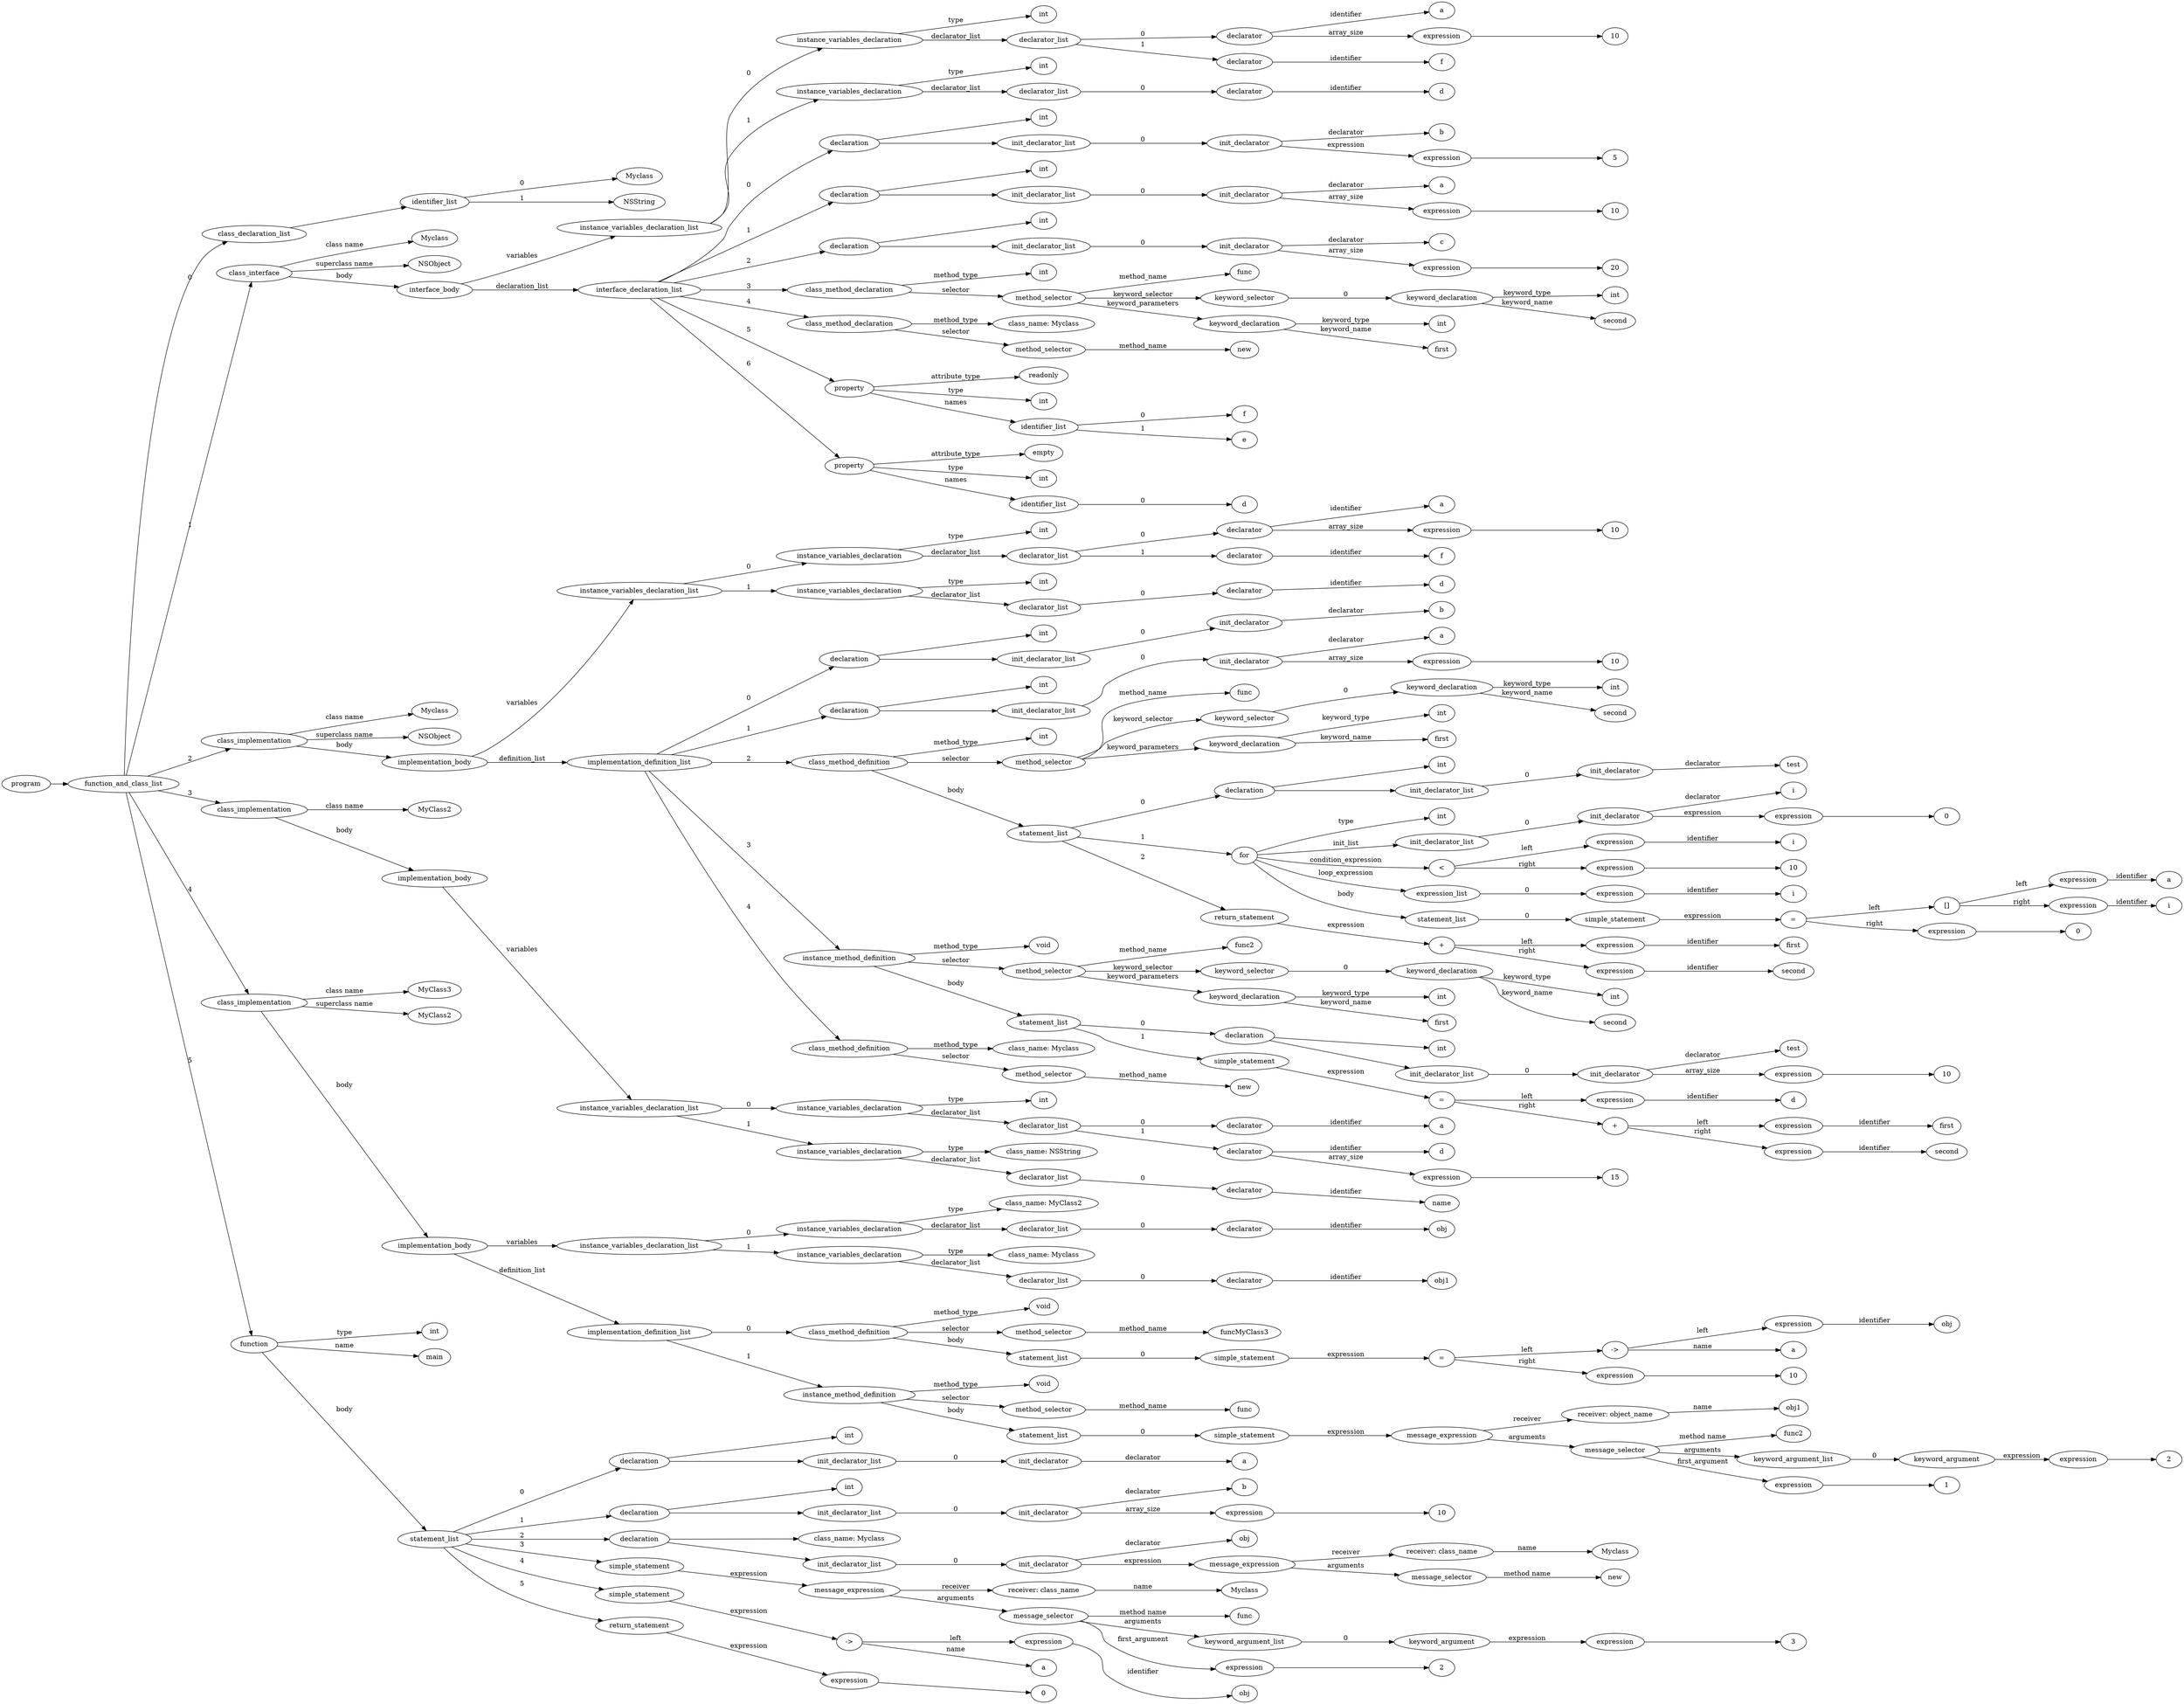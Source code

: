 digraph ObjectiveC { rankdir="LR";
227[label="program"];
227->2;
2[label="function_and_class_list"];
2->1[label="0"];
1[label="class_declaration_list"];
1->0;
0[label="identifier_list"];
0.0 [label="Myclass"];
0->0.0 [label="0"];
0.1 [label="NSString"];
0->0.1 [label="1"];
2->54[label="1"];
54[label="class_interface"];
54.1 [label="Myclass"];
54->54.1 [label="class name"];
54.2 [label="NSObject"];
54->54.2 [label="superclass name"];
54->53[label="body"];
53[label="interface_body"];
53->10[label="variables"];
10[label="instance_variables_declaration_list"];
10->9[label="0"];
9[label="instance_variables_declaration"];
9->3[label="type"];
3[label="int"];
9->7[label="declarator_list"];
7[label="declarator_list"];
7->6[label="0"];
6[label="declarator"];
6.1 [label="a"];
6->6.1[label="identifier"];
6->5[label="array_size"];
5[label="expression"];
5->4;
4[label="10"];
7->8[label="1"];
8[label="declarator"];
8.1 [label="f"];
8->8.1[label="identifier"];
10->14[label="1"];
14[label="instance_variables_declaration"];
14->11[label="type"];
11[label="int"];
14->13[label="declarator_list"];
13[label="declarator_list"];
13->12[label="0"];
12[label="declarator"];
12.1 [label="d"];
12->12.1[label="identifier"];
53->21[label="declaration_list"];
21[label="interface_declaration_list"];
21->20[label="0"];
20[label="declaration"];
20->15;
15[label="int"];
20->19;
19[label="init_declarator_list"];
19->18[label="0"];
18[label="init_declarator"];
18.1 [label="b"];
18->18.1[label="declarator"];
18->17[label="expression"];
17[label="expression"];
17->16;
16[label="5"];
21->27[label="1"];
27[label="declaration"];
27->22;
22[label="int"];
27->26;
26[label="init_declarator_list"];
26->25[label="0"];
25[label="init_declarator"];
25.1 [label="a"];
25->25.1[label="declarator"];
25->24[label="array_size"];
24[label="expression"];
24->23;
23[label="10"];
21->33[label="2"];
33[label="declaration"];
33->28;
28[label="int"];
33->32;
32[label="init_declarator_list"];
32->31[label="0"];
31[label="init_declarator"];
31.1 [label="c"];
31->31.1[label="declarator"];
31->30[label="array_size"];
30[label="expression"];
30->29;
29[label="20"];
21->41[label="3"];
41[label="class_method_declaration"];
41->34[label="method_type"];
34[label="int"];
41->40[label="selector"];
40[label="method_selector"];
40->40.1 [label="method_name"];
40.1 [label="func"];
40->39[label="keyword_selector"];
39[label="keyword_selector"];
39->38[label="0"];
38[label="keyword_declaration"];
38->37[label="keyword_type"];
37[label="int"];
38->38.2 [label="keyword_name"];
38.2 [label="second"];
40->36[label="keyword_parameters"];
36[label="keyword_declaration"];
36->35[label="keyword_type"];
35[label="int"];
36->36.2 [label="keyword_name"];
36.2 [label="first"];
21->44[label="4"];
44[label="class_method_declaration"];
44->42[label="method_type"];
42[label="class_name: Myclass"];
44->43[label="selector"];
43[label="method_selector"];
43->43.1 [label="method_name"];
43.1 [label="new"];
21->48[label="5"];
48[label="property"];
48->45[label="attribute_type"];
45[label="readonly"];
48->46[label="type"];
46[label="int"];
48->47[label="names"];
47[label="identifier_list"];
47.0 [label="f"];
47->47.0 [label="0"];
47.1 [label="e"];
47->47.1 [label="1"];
21->52[label="6"];
52[label="property"];
52->49[label="attribute_type"];
49[label="empty"];
52->50[label="type"];
50[label="int"];
52->51[label="names"];
51[label="identifier_list"];
51.0 [label="d"];
51->51.0 [label="0"];
2->140[label="2"];
140[label="class_implementation"];
140.1 [label="Myclass"];
140->140.1 [label="class name"];
140.2 [label="NSObject"];
140->140.2 [label="superclass name"];
140->139[label="body"];
139[label="implementation_body"];
139->62[label="variables"];
62[label="instance_variables_declaration_list"];
62->61[label="0"];
61[label="instance_variables_declaration"];
61->55[label="type"];
55[label="int"];
61->59[label="declarator_list"];
59[label="declarator_list"];
59->58[label="0"];
58[label="declarator"];
58.1 [label="a"];
58->58.1[label="identifier"];
58->57[label="array_size"];
57[label="expression"];
57->56;
56[label="10"];
59->60[label="1"];
60[label="declarator"];
60.1 [label="f"];
60->60.1[label="identifier"];
62->66[label="1"];
66[label="instance_variables_declaration"];
66->63[label="type"];
63[label="int"];
66->65[label="declarator_list"];
65[label="declarator_list"];
65->64[label="0"];
64[label="declarator"];
64.1 [label="d"];
64->64.1[label="identifier"];
139->71[label="definition_list"];
71[label="implementation_definition_list"];
71->70[label="0"];
70[label="declaration"];
70->67;
67[label="int"];
70->69;
69[label="init_declarator_list"];
69->68[label="0"];
68[label="init_declarator"];
68.1 [label="b"];
68->68.1[label="declarator"];
71->77[label="1"];
77[label="declaration"];
77->72;
72[label="int"];
77->76;
76[label="init_declarator_list"];
76->75[label="0"];
75[label="init_declarator"];
75.1 [label="a"];
75->75.1[label="declarator"];
75->74[label="array_size"];
74[label="expression"];
74->73;
73[label="10"];
71->114[label="2"];
114[label="class_method_definition"];
114->78[label="method_type"];
78[label="int"];
114->84[label="selector"];
84[label="method_selector"];
84->84.1 [label="method_name"];
84.1 [label="func"];
84->83[label="keyword_selector"];
83[label="keyword_selector"];
83->82[label="0"];
82[label="keyword_declaration"];
82->81[label="keyword_type"];
81[label="int"];
82->82.2 [label="keyword_name"];
82.2 [label="second"];
84->80[label="keyword_parameters"];
80[label="keyword_declaration"];
80->79[label="keyword_type"];
79[label="int"];
80->80.2 [label="keyword_name"];
80.2 [label="first"];
114->89[label="body"];
89[label="statement_list"];
89->88[label="0"];
88[label="declaration"];
88->85;
85[label="int"];
88->87;
87[label="init_declarator_list"];
87->86[label="0"];
86[label="init_declarator"];
86.1 [label="test"];
86->86.1[label="declarator"];
89->109[label="1"];
109[label="for"];
109->90[label="type"];
90[label="int"];
109->94[label="init_list"];
94[label="init_declarator_list"];
94->93[label="0"];
93[label="init_declarator"];
93.1 [label="i"];
93->93.1[label="declarator"];
93->92[label="expression"];
92[label="expression"];
92->91;
91[label="0"];
109->98[label="condition_expression"];
98[label="expression"];
98[label="<"];
98->95[label="left"];
95[label="expression"];
95->95.1 [label="identifier"];95.1[label="i"];
98->97[label="right"];
97[label="expression"];
97->96;
96[label="10"];
109->100[label="loop_expression"];
100[label="expression_list"];
100->99[label="0"];
99[label="expression"];
99->99.1 [label="identifier"];99.1[label="i"];
109->108[label="body"];
108[label="statement_list"];
108->107[label="0"];
107[label="simple_statement"];
107->106[label="expression"];
106[label="expression"];
106[label="="];
106->103[label="left"];
103[label="expression"];
103[label="[]"];
103->101[label="left"];
101[label="expression"];
101->101.1 [label="identifier"];101.1[label="a"];
103->102[label="right"];
102[label="expression"];
102->102.1 [label="identifier"];102.1[label="i"];
106->105[label="right"];
105[label="expression"];
105->104;
104[label="0"];
89->113[label="2"];
113[label="return_statement"];
113->112[label="expression"];
112[label="expression"];
112[label="+"];
112->110[label="left"];
110[label="expression"];
110->110.1 [label="identifier"];110.1[label="first"];
112->111[label="right"];
111[label="expression"];
111->111.1 [label="identifier"];111.1[label="second"];
71->135[label="3"];
135[label="instance_method_definition"];
135->134[label="method_type"];
134[label="void"];
135->120[label="selector"];
120[label="method_selector"];
120->120.1 [label="method_name"];
120.1 [label="func2"];
120->119[label="keyword_selector"];
119[label="keyword_selector"];
119->118[label="0"];
118[label="keyword_declaration"];
118->117[label="keyword_type"];
117[label="int"];
118->118.2 [label="keyword_name"];
118.2 [label="second"];
120->116[label="keyword_parameters"];
116[label="keyword_declaration"];
116->115[label="keyword_type"];
115[label="int"];
116->116.2 [label="keyword_name"];
116.2 [label="first"];
135->127[label="body"];
127[label="statement_list"];
127->126[label="0"];
126[label="declaration"];
126->121;
121[label="int"];
126->125;
125[label="init_declarator_list"];
125->124[label="0"];
124[label="init_declarator"];
124.1 [label="test"];
124->124.1[label="declarator"];
124->123[label="array_size"];
123[label="expression"];
123->122;
122[label="10"];
127->133[label="1"];
133[label="simple_statement"];
133->132[label="expression"];
132[label="expression"];
132[label="="];
132->128[label="left"];
128[label="expression"];
128->128.1 [label="identifier"];128.1[label="d"];
132->131[label="right"];
131[label="expression"];
131[label="+"];
131->129[label="left"];
129[label="expression"];
129->129.1 [label="identifier"];129.1[label="first"];
131->130[label="right"];
130[label="expression"];
130->130.1 [label="identifier"];130.1[label="second"];
71->138[label="4"];
138[label="class_method_definition"];
138->136[label="method_type"];
136[label="class_name: Myclass"];
138->137[label="selector"];
137[label="method_selector"];
137->137.1 [label="method_name"];
137.1 [label="new"];
2->154[label="3"];
154[label="class_implementation"];
154.1 [label="MyClass2"];
154->154.1 [label="class name"];
154->153[label="body"];
153[label="implementation_body"];
153->148[label="variables"];
148[label="instance_variables_declaration_list"];
148->147[label="0"];
147[label="instance_variables_declaration"];
147->141[label="type"];
141[label="int"];
147->143[label="declarator_list"];
143[label="declarator_list"];
143->142[label="0"];
142[label="declarator"];
142.1 [label="a"];
142->142.1[label="identifier"];
143->146[label="1"];
146[label="declarator"];
146.1 [label="d"];
146->146.1[label="identifier"];
146->145[label="array_size"];
145[label="expression"];
145->144;
144[label="15"];
148->152[label="1"];
152[label="instance_variables_declaration"];
152->151[label="type"];
151[label="class_name: NSString"];
152->150[label="declarator_list"];
150[label="declarator_list"];
150->149[label="0"];
149[label="declarator"];
149.1 [label="name"];
149->149.1[label="identifier"];
2->190[label="4"];
190[label="class_implementation"];
190.1 [label="MyClass3"];
190->190.1 [label="class name"];
190.2 [label="MyClass2"];
190->190.2 [label="superclass name"];
190->189[label="body"];
189[label="implementation_body"];
189->159[label="variables"];
159[label="instance_variables_declaration_list"];
159->158[label="0"];
158[label="instance_variables_declaration"];
158->157[label="type"];
157[label="class_name: MyClass2"];
158->156[label="declarator_list"];
156[label="declarator_list"];
156->155[label="0"];
155[label="declarator"];
155.1 [label="obj"];
155->155.1[label="identifier"];
159->163[label="1"];
163[label="instance_variables_declaration"];
163->162[label="type"];
162[label="class_name: Myclass"];
163->161[label="declarator_list"];
161[label="declarator_list"];
161->160[label="0"];
160[label="declarator"];
160.1 [label="obj1"];
160->160.1[label="identifier"];
189->174[label="definition_list"];
174[label="implementation_definition_list"];
174->173[label="0"];
173[label="class_method_definition"];
173->172[label="method_type"];
172[label="void"];
173->164[label="selector"];
164[label="method_selector"];
164->164.1 [label="method_name"];
164.1 [label="funcMyClass3"];
173->171[label="body"];
171[label="statement_list"];
171->170[label="0"];
170[label="simple_statement"];
170->169[label="expression"];
169[label="expression"];
169[label="="];
169->166[label="left"];
166[label="expression"];
166[label="->"];
166->165[label="left"];
165[label="expression"];
165->165.1 [label="identifier"];165.1[label="obj"];
166.1 [label="a"];
166->166.1 [label="name"];
169->168[label="right"];
168[label="expression"];
168->167;
167[label="10"];
174->188[label="1"];
188[label="instance_method_definition"];
188->187[label="method_type"];
187[label="void"];
188->175[label="selector"];
175[label="method_selector"];
175->175.1 [label="method_name"];
175.1 [label="func"];
188->186[label="body"];
186[label="statement_list"];
186->185[label="0"];
185[label="simple_statement"];
185->184[label="expression"];
184[label="expression"];
184[label="message_expression"];
184->176[label="receiver"];
176[label="receiver: object_name"];
176.1 [label="obj1"];
176->176.1 [label="name"];
184->183[label="arguments"];
183[label="message_selector"];
183.1 [label="func2"];
183->183.1 [label="method name"]; 
183->182[label="arguments"];
182[label="keyword_argument_list"];
182->181[label="0"];
181[label="keyword_argument"];
181->180[label="expression"];
180[label="expression"];
180->179;
179[label="2"];
183->178[label="first_argument"];
178[label="expression"];
178->177;
177[label="1"];
2->226[label="5"];
226[label="function"];
226->191[label="type"];
191[label="int"];
226->226.1 [label="name"];
226.1 [label="main"];
226->196[label="body"];
196[label="statement_list"];
196->195[label="0"];
195[label="declaration"];
195->192;
192[label="int"];
195->194;
194[label="init_declarator_list"];
194->193[label="0"];
193[label="init_declarator"];
193.1 [label="a"];
193->193.1[label="declarator"];
196->202[label="1"];
202[label="declaration"];
202->197;
197[label="int"];
202->201;
201[label="init_declarator_list"];
201->200[label="0"];
200[label="init_declarator"];
200.1 [label="b"];
200->200.1[label="declarator"];
200->199[label="array_size"];
199[label="expression"];
199->198;
198[label="10"];
196->209[label="2"];
209[label="declaration"];
209->208;
208[label="class_name: Myclass"];
209->207;
207[label="init_declarator_list"];
207->206[label="0"];
206[label="init_declarator"];
206.1 [label="obj"];
206->206.1[label="declarator"];
206->205[label="expression"];
205[label="expression"];
205[label="message_expression"];
205->203[label="receiver"];
203[label="receiver: class_name"];
203.1 [label="Myclass"];
203->203.1 [label="name"];
205->204[label="arguments"];
204[label="message_selector"];
204.1 [label="new"];
204->204.1 [label="method name"]; 
196->219[label="3"];
219[label="simple_statement"];
219->218[label="expression"];
218[label="expression"];
218[label="message_expression"];
218->210[label="receiver"];
210[label="receiver: class_name"];
210.1 [label="Myclass"];
210->210.1 [label="name"];
218->217[label="arguments"];
217[label="message_selector"];
217.1 [label="func"];
217->217.1 [label="method name"]; 
217->216[label="arguments"];
216[label="keyword_argument_list"];
216->215[label="0"];
215[label="keyword_argument"];
215->214[label="expression"];
214[label="expression"];
214->213;
213[label="3"];
217->212[label="first_argument"];
212[label="expression"];
212->211;
211[label="2"];
196->222[label="4"];
222[label="simple_statement"];
222->221[label="expression"];
221[label="expression"];
221[label="->"];
221->220[label="left"];
220[label="expression"];
220->220.1 [label="identifier"];220.1[label="obj"];
221.1 [label="a"];
221->221.1 [label="name"];
196->225[label="5"];
225[label="return_statement"];
225->224[label="expression"];
224[label="expression"];
224->223;
223[label="0"];
}

